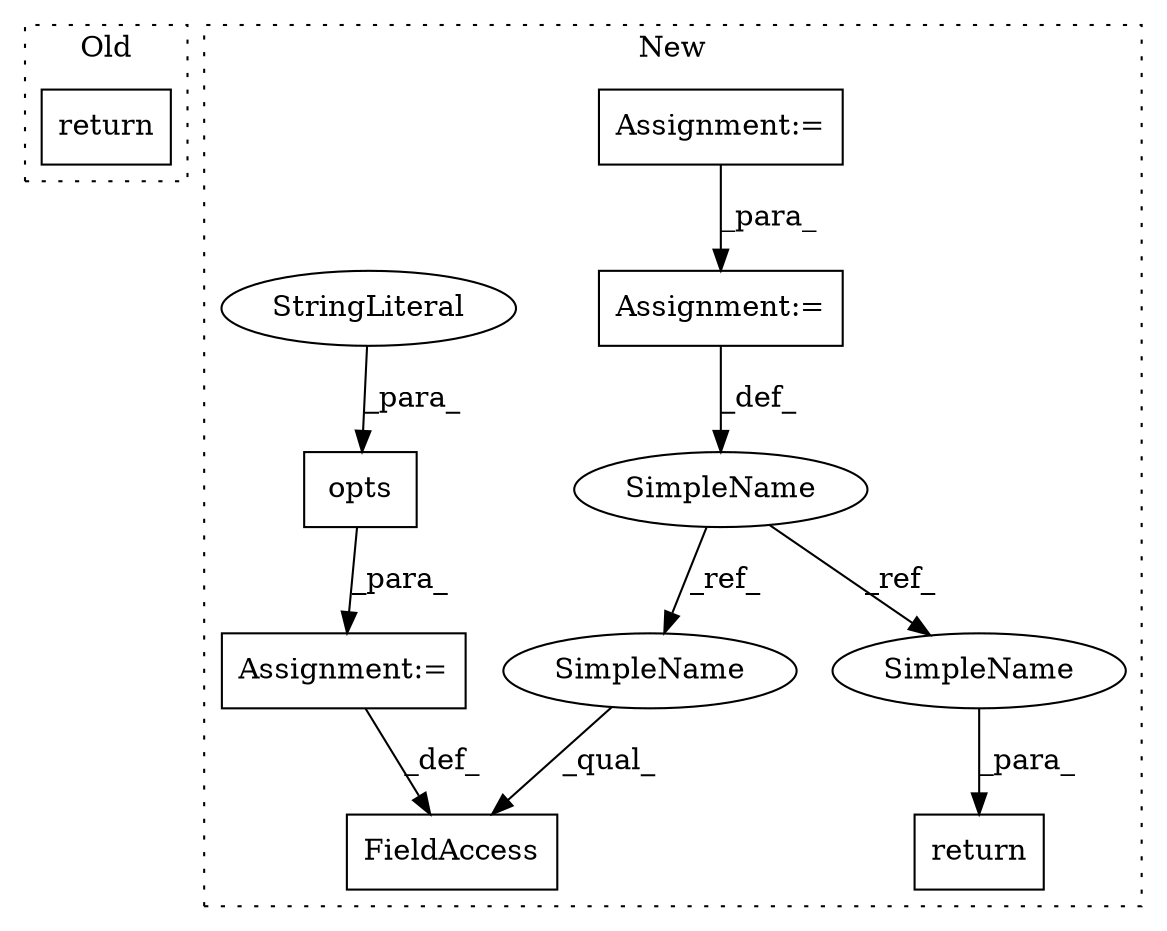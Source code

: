 digraph G {
subgraph cluster0 {
1 [label="return" a="41" s="3552" l="7" shape="box"];
label = "Old";
style="dotted";
}
subgraph cluster1 {
2 [label="opts" a="32" s="3798,3814" l="5,1" shape="box"];
3 [label="FieldAccess" a="22" s="3791" l="6" shape="box"];
4 [label="SimpleName" a="42" s="3717" l="1" shape="ellipse"];
5 [label="return" a="41" s="3821" l="7" shape="box"];
6 [label="Assignment:=" a="7" s="3710" l="1" shape="box"];
7 [label="Assignment:=" a="7" s="3718" l="1" shape="box"];
8 [label="StringLiteral" a="45" s="3803" l="11" shape="ellipse"];
9 [label="Assignment:=" a="7" s="3797" l="1" shape="box"];
10 [label="SimpleName" a="42" s="3791" l="1" shape="ellipse"];
11 [label="SimpleName" a="42" s="3828" l="1" shape="ellipse"];
label = "New";
style="dotted";
}
2 -> 9 [label="_para_"];
4 -> 10 [label="_ref_"];
4 -> 11 [label="_ref_"];
6 -> 7 [label="_para_"];
7 -> 4 [label="_def_"];
8 -> 2 [label="_para_"];
9 -> 3 [label="_def_"];
10 -> 3 [label="_qual_"];
11 -> 5 [label="_para_"];
}